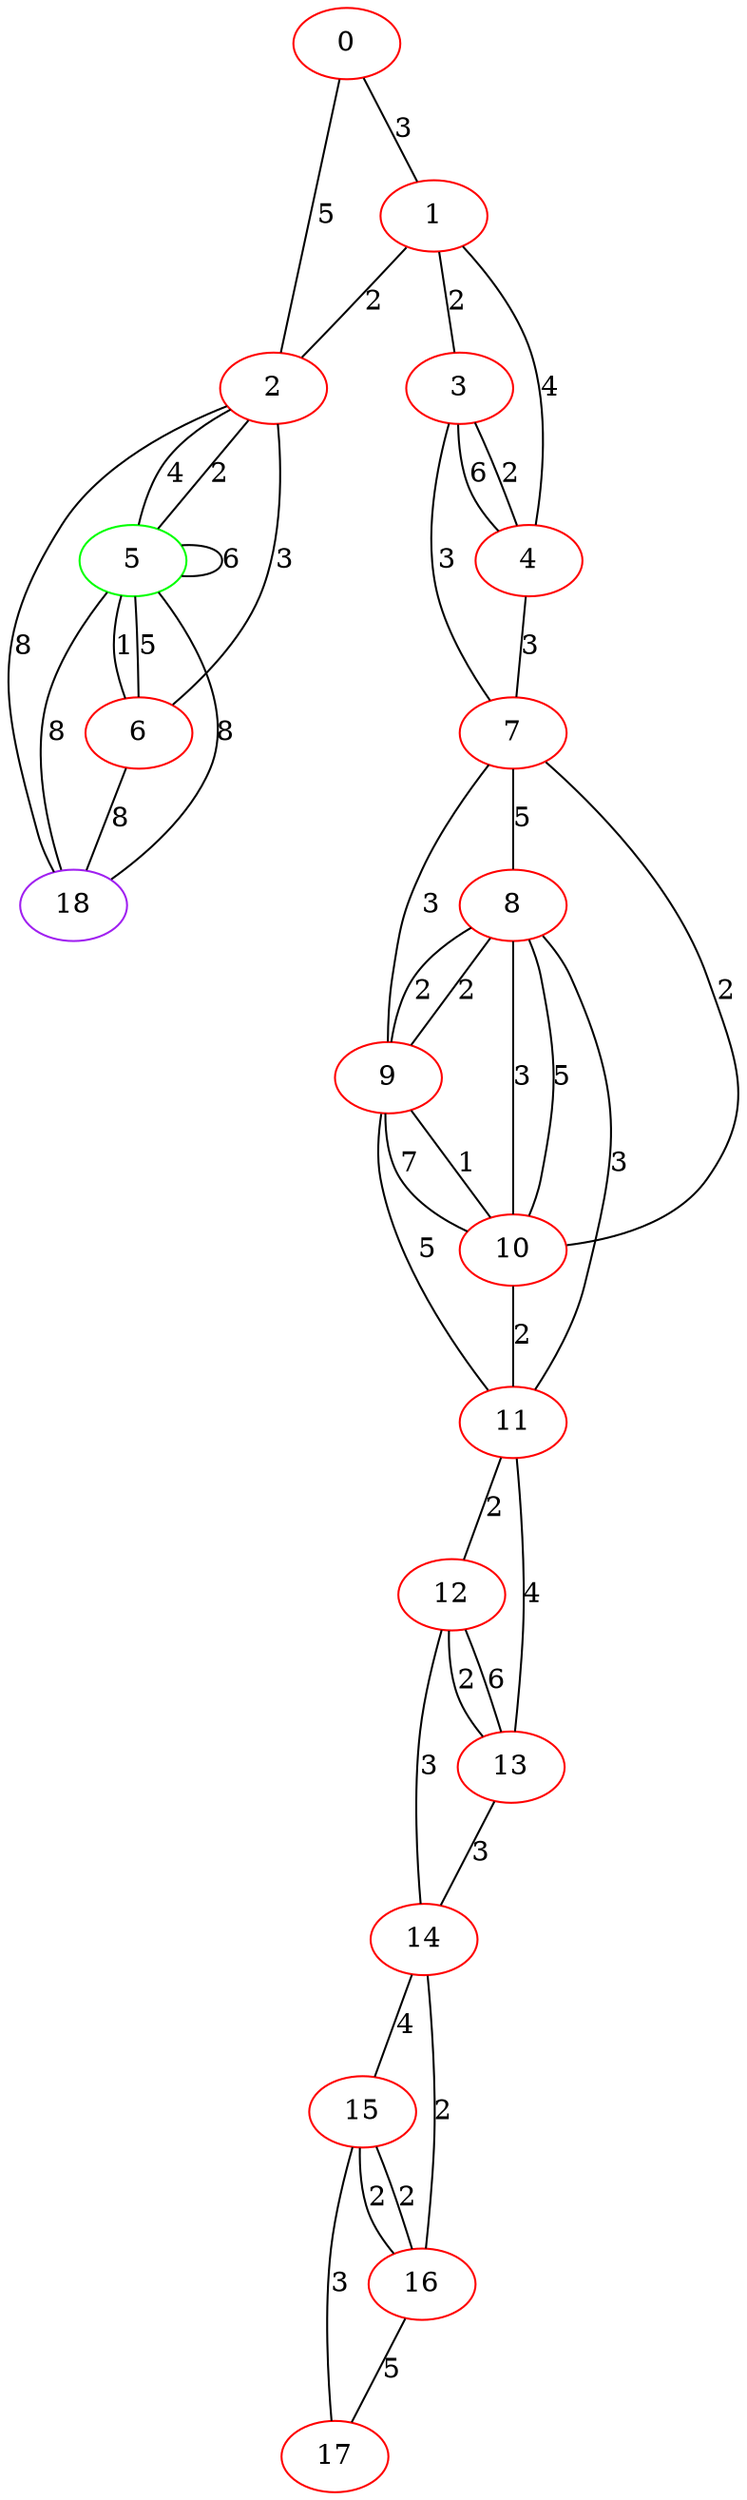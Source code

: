 graph "" {
0 [color=red, weight=1];
1 [color=red, weight=1];
2 [color=red, weight=1];
3 [color=red, weight=1];
4 [color=red, weight=1];
5 [color=green, weight=2];
6 [color=red, weight=1];
7 [color=red, weight=1];
8 [color=red, weight=1];
9 [color=red, weight=1];
10 [color=red, weight=1];
11 [color=red, weight=1];
12 [color=red, weight=1];
13 [color=red, weight=1];
14 [color=red, weight=1];
15 [color=red, weight=1];
16 [color=red, weight=1];
17 [color=red, weight=1];
18 [color=purple, weight=4];
0 -- 1  [key=0, label=3];
0 -- 2  [key=0, label=5];
1 -- 2  [key=0, label=2];
1 -- 3  [key=0, label=2];
1 -- 4  [key=0, label=4];
2 -- 18  [key=0, label=8];
2 -- 5  [key=0, label=2];
2 -- 5  [key=1, label=4];
2 -- 6  [key=0, label=3];
3 -- 4  [key=0, label=2];
3 -- 4  [key=1, label=6];
3 -- 7  [key=0, label=3];
4 -- 7  [key=0, label=3];
5 -- 18  [key=0, label=8];
5 -- 18  [key=1, label=8];
5 -- 5  [key=0, label=6];
5 -- 6  [key=0, label=5];
5 -- 6  [key=1, label=1];
6 -- 18  [key=0, label=8];
7 -- 8  [key=0, label=5];
7 -- 9  [key=0, label=3];
7 -- 10  [key=0, label=2];
8 -- 9  [key=0, label=2];
8 -- 9  [key=1, label=2];
8 -- 10  [key=0, label=5];
8 -- 10  [key=1, label=3];
8 -- 11  [key=0, label=3];
9 -- 10  [key=0, label=7];
9 -- 10  [key=1, label=1];
9 -- 11  [key=0, label=5];
10 -- 11  [key=0, label=2];
11 -- 12  [key=0, label=2];
11 -- 13  [key=0, label=4];
12 -- 13  [key=0, label=6];
12 -- 13  [key=1, label=2];
12 -- 14  [key=0, label=3];
13 -- 14  [key=0, label=3];
14 -- 16  [key=0, label=2];
14 -- 15  [key=0, label=4];
15 -- 16  [key=0, label=2];
15 -- 16  [key=1, label=2];
15 -- 17  [key=0, label=3];
16 -- 17  [key=0, label=5];
}
